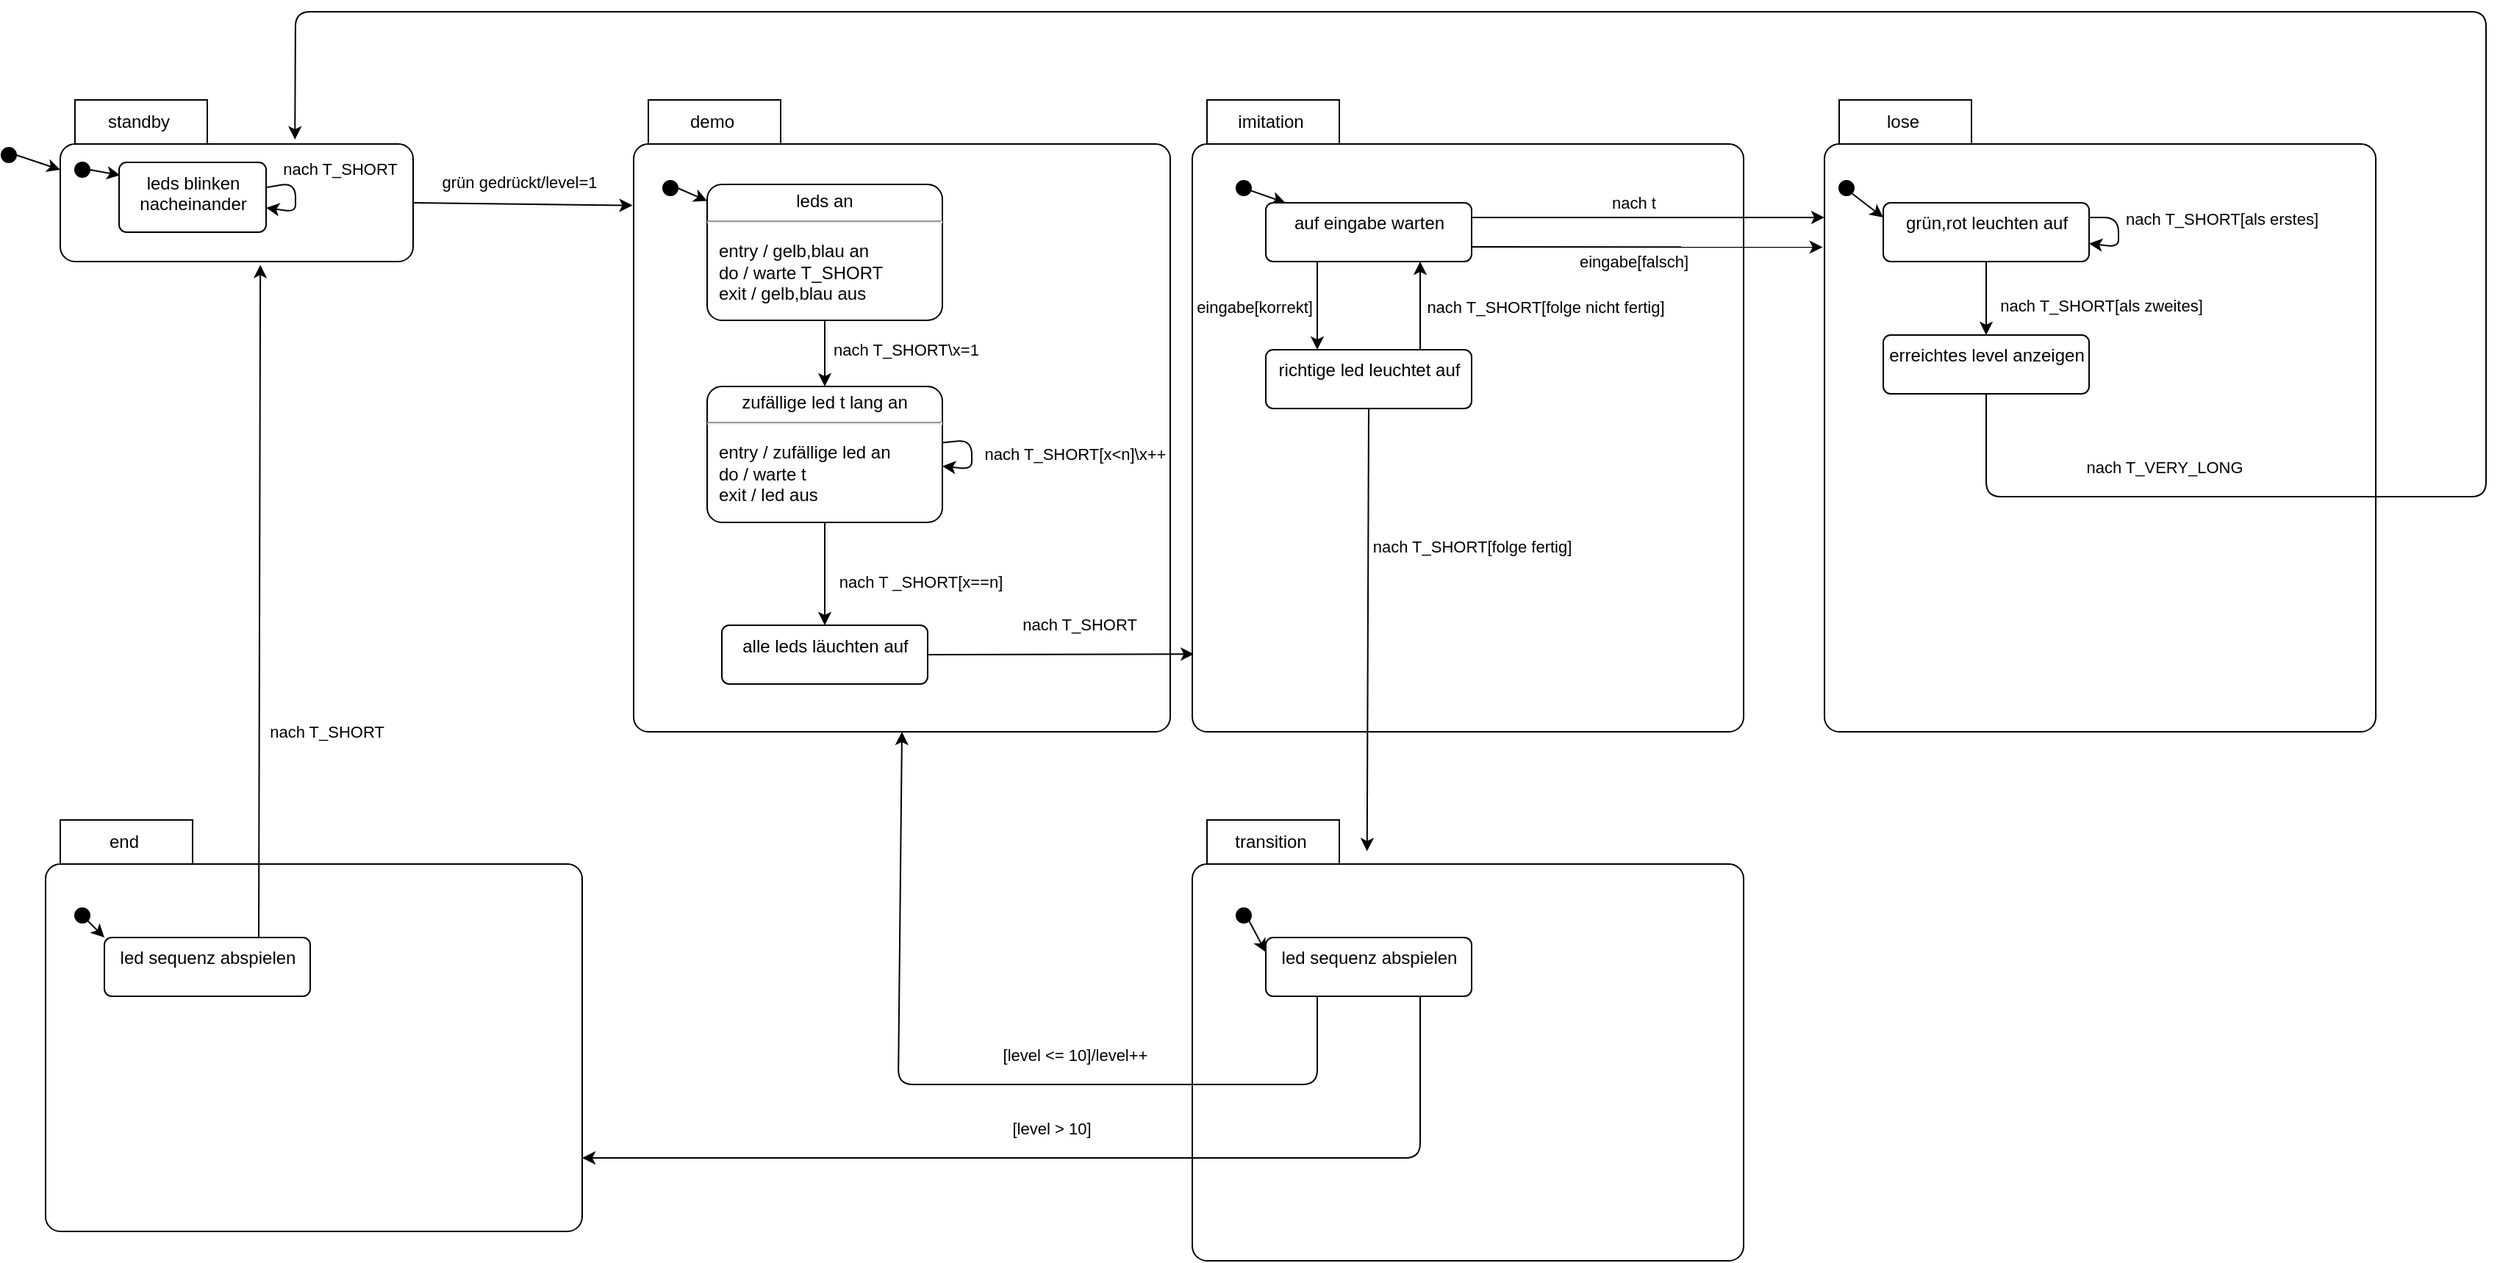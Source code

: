 <mxfile>
    <diagram id="D3IicqyF11kkm4o1MD9Q" name="Page-1">
        <mxGraphModel grid="1" page="1" gridSize="10" guides="1" tooltips="1" connect="1" arrows="1" fold="1" pageScale="1" pageWidth="850" pageHeight="1100" math="0" shadow="0">
            <root>
                <mxCell id="0"/>
                <mxCell id="1" parent="0"/>
                <mxCell id="29" style="edgeStyle=none;html=1;entryX=-0.002;entryY=0.167;entryDx=0;entryDy=0;entryPerimeter=0;exitX=0;exitY=0;exitDx=240;exitDy=70;exitPerimeter=0;" parent="1" source="10" target="27" edge="1">
                    <mxGeometry relative="1" as="geometry"/>
                </mxCell>
                <mxCell id="33" value="grün gedrückt/level=1" style="edgeLabel;html=1;align=center;verticalAlign=middle;resizable=0;points=[];" parent="29" vertex="1" connectable="0">
                    <mxGeometry x="0.108" relative="1" as="geometry">
                        <mxPoint x="-11" y="-15" as="offset"/>
                    </mxGeometry>
                </mxCell>
                <mxCell id="10" value="standby" style="shape=folder;align=center;verticalAlign=middle;fontStyle=0;tabWidth=100;tabHeight=30;tabPosition=left;html=1;boundedLbl=1;labelInHeader=1;rounded=1;absoluteArcSize=1;arcSize=10;" parent="1" vertex="1">
                    <mxGeometry x="120" y="100" width="240" height="110" as="geometry"/>
                </mxCell>
                <mxCell id="12" value="leds blinken&lt;br&gt;nacheinander" style="html=1;align=center;verticalAlign=top;rounded=1;absoluteArcSize=1;arcSize=10;dashed=0;" parent="1" vertex="1">
                    <mxGeometry x="160" y="142.5" width="100" height="47.5" as="geometry"/>
                </mxCell>
                <mxCell id="23" style="edgeStyle=none;html=1;exitX=1;exitY=0.5;exitDx=0;exitDy=0;entryX=0.007;entryY=0.183;entryDx=0;entryDy=0;entryPerimeter=0;" parent="1" source="18" target="12" edge="1">
                    <mxGeometry relative="1" as="geometry"/>
                </mxCell>
                <mxCell id="18" value="" style="ellipse;fillColor=strokeColor;" parent="1" vertex="1">
                    <mxGeometry x="130" y="142.5" width="10" height="10" as="geometry"/>
                </mxCell>
                <mxCell id="22" style="edgeStyle=none;html=1;exitX=1;exitY=0.5;exitDx=0;exitDy=0;entryX=0;entryY=0;entryDx=0;entryDy=47.5;entryPerimeter=0;" parent="1" source="19" target="10" edge="1">
                    <mxGeometry relative="1" as="geometry"/>
                </mxCell>
                <mxCell id="19" value="" style="ellipse;fillColor=strokeColor;" parent="1" vertex="1">
                    <mxGeometry x="80" y="132.5" width="10" height="10" as="geometry"/>
                </mxCell>
                <mxCell id="27" value="demo" style="shape=folder;align=center;verticalAlign=middle;fontStyle=0;tabWidth=100;tabHeight=30;tabPosition=left;html=1;boundedLbl=1;labelInHeader=1;rounded=1;absoluteArcSize=1;arcSize=10;" parent="1" vertex="1">
                    <mxGeometry x="510" y="100" width="365" height="430" as="geometry"/>
                </mxCell>
                <mxCell id="38" style="edgeStyle=none;html=1;exitX=0.998;exitY=0.36;exitDx=0;exitDy=0;exitPerimeter=0;" parent="1" source="12" target="12" edge="1">
                    <mxGeometry relative="1" as="geometry"/>
                </mxCell>
                <mxCell id="39" value="nach T_SHORT" style="edgeLabel;html=1;align=center;verticalAlign=middle;resizable=0;points=[];" parent="38" vertex="1" connectable="0">
                    <mxGeometry x="-0.517" y="-2" relative="1" as="geometry">
                        <mxPoint x="35" y="-12" as="offset"/>
                    </mxGeometry>
                </mxCell>
                <mxCell id="46" style="edgeStyle=none;html=1;" parent="1" source="51" target="53" edge="1">
                    <mxGeometry relative="1" as="geometry">
                        <mxPoint x="640" y="192.5" as="sourcePoint"/>
                        <mxPoint x="555" y="350.0" as="targetPoint"/>
                    </mxGeometry>
                </mxCell>
                <mxCell id="47" value="nach T_SHORT\x=1" style="edgeLabel;html=1;align=center;verticalAlign=middle;resizable=0;points=[];" parent="46" vertex="1" connectable="0">
                    <mxGeometry x="-0.562" y="1" relative="1" as="geometry">
                        <mxPoint x="54" y="10" as="offset"/>
                    </mxGeometry>
                </mxCell>
                <mxCell id="42" style="edgeStyle=none;html=1;exitX=1;exitY=0.5;exitDx=0;exitDy=0;" parent="1" source="41" target="51" edge="1">
                    <mxGeometry relative="1" as="geometry">
                        <mxPoint x="570" y="162.5" as="targetPoint"/>
                    </mxGeometry>
                </mxCell>
                <mxCell id="41" value="" style="ellipse;fillColor=strokeColor;" parent="1" vertex="1">
                    <mxGeometry x="530" y="155" width="10" height="10" as="geometry"/>
                </mxCell>
                <mxCell id="49" style="edgeStyle=none;html=1;entryX=0.5;entryY=0;entryDx=0;entryDy=0;" parent="1" source="53" target="48" edge="1">
                    <mxGeometry relative="1" as="geometry">
                        <mxPoint x="540" y="520" as="sourcePoint"/>
                    </mxGeometry>
                </mxCell>
                <mxCell id="50" value="nach T _SHORT[x==n]" style="edgeLabel;html=1;align=center;verticalAlign=middle;resizable=0;points=[];" parent="49" vertex="1" connectable="0">
                    <mxGeometry x="-0.407" y="1" relative="1" as="geometry">
                        <mxPoint x="64" y="19" as="offset"/>
                    </mxGeometry>
                </mxCell>
                <mxCell id="44" style="edgeStyle=none;html=1;" parent="1" source="53" target="53" edge="1">
                    <mxGeometry relative="1" as="geometry">
                        <mxPoint x="730" y="440.0" as="sourcePoint"/>
                        <mxPoint x="730" y="457.778" as="targetPoint"/>
                    </mxGeometry>
                </mxCell>
                <mxCell id="45" value="nach T_SHORT[x&amp;lt;n]\x++" style="edgeLabel;html=1;align=center;verticalAlign=middle;resizable=0;points=[];" parent="44" vertex="1" connectable="0">
                    <mxGeometry x="-0.197" y="-1" relative="1" as="geometry">
                        <mxPoint x="71" y="6" as="offset"/>
                    </mxGeometry>
                </mxCell>
                <mxCell id="57" style="edgeStyle=none;html=1;exitX=1;exitY=0.5;exitDx=0;exitDy=0;entryX=0.003;entryY=0.877;entryDx=0;entryDy=0;entryPerimeter=0;" parent="1" source="48" target="55" edge="1">
                    <mxGeometry relative="1" as="geometry"/>
                </mxCell>
                <mxCell id="58" value="nach T_SHORT" style="edgeLabel;html=1;align=center;verticalAlign=middle;resizable=0;points=[];" parent="57" vertex="1" connectable="0">
                    <mxGeometry x="0.389" relative="1" as="geometry">
                        <mxPoint x="-23" y="-20" as="offset"/>
                    </mxGeometry>
                </mxCell>
                <mxCell id="48" value="alle leds läuchten auf" style="html=1;align=center;verticalAlign=top;rounded=1;absoluteArcSize=1;arcSize=10;dashed=0;" parent="1" vertex="1">
                    <mxGeometry x="570" y="457.5" width="140" height="40" as="geometry"/>
                </mxCell>
                <mxCell id="51" value="&lt;p style=&quot;margin:0px;margin-top:4px;text-align:center;&quot;&gt;&lt;span style=&quot;&quot;&gt;leds an&lt;/span&gt;&lt;br&gt;&lt;/p&gt;&lt;hr&gt;&lt;p&gt;&lt;/p&gt;&lt;p style=&quot;margin:0px;margin-left:8px;text-align:left;&quot;&gt;entry / gelb,blau an&amp;nbsp;&lt;br&gt;do / warte T_SHORT&lt;br&gt;exit / gelb,blau aus&lt;/p&gt;" style="shape=mxgraph.sysml.simpleState;html=1;overflow=fill;whiteSpace=wrap;align=center;" parent="1" vertex="1">
                    <mxGeometry x="560" y="157.5" width="160" height="92.5" as="geometry"/>
                </mxCell>
                <mxCell id="53" value="&lt;p style=&quot;margin:0px;margin-top:4px;text-align:center;&quot;&gt;zufällige led t lang an&lt;/p&gt;&lt;hr&gt;&lt;p&gt;&lt;/p&gt;&lt;p style=&quot;margin:0px;margin-left:8px;text-align:left;&quot;&gt;entry / zufällige led an&amp;nbsp;&lt;br&gt;do / warte t&lt;br&gt;exit / led aus&lt;/p&gt;" style="shape=mxgraph.sysml.simpleState;html=1;overflow=fill;whiteSpace=wrap;align=center;" parent="1" vertex="1">
                    <mxGeometry x="560" y="295" width="160" height="92.5" as="geometry"/>
                </mxCell>
                <mxCell id="55" value="imitation" style="shape=folder;align=center;verticalAlign=middle;fontStyle=0;tabWidth=100;tabHeight=30;tabPosition=left;html=1;boundedLbl=1;labelInHeader=1;rounded=1;absoluteArcSize=1;arcSize=10;" parent="1" vertex="1">
                    <mxGeometry x="890" y="100" width="375" height="430" as="geometry"/>
                </mxCell>
                <mxCell id="63" value="" style="edgeStyle=none;html=1;" parent="1" source="59" target="61" edge="1">
                    <mxGeometry relative="1" as="geometry"/>
                </mxCell>
                <mxCell id="59" value="" style="ellipse;fillColor=strokeColor;" parent="1" vertex="1">
                    <mxGeometry x="920" y="155" width="10" height="10" as="geometry"/>
                </mxCell>
                <mxCell id="64" style="edgeStyle=none;html=1;exitX=1;exitY=0.25;exitDx=0;exitDy=0;entryX=0;entryY=0.186;entryDx=0;entryDy=0;entryPerimeter=0;" parent="1" source="61" edge="1" target="76">
                    <mxGeometry relative="1" as="geometry">
                        <mxPoint x="1320" y="180" as="targetPoint"/>
                    </mxGeometry>
                </mxCell>
                <mxCell id="65" value="nach t" style="edgeLabel;html=1;align=center;verticalAlign=middle;resizable=0;points=[];" parent="64" vertex="1" connectable="0">
                    <mxGeometry x="-0.458" y="1" relative="1" as="geometry">
                        <mxPoint x="45" y="-9" as="offset"/>
                    </mxGeometry>
                </mxCell>
                <mxCell id="67" style="edgeStyle=none;html=1;exitX=1;exitY=0.75;exitDx=0;exitDy=0;entryX=-0.003;entryY=0.233;entryDx=0;entryDy=0;entryPerimeter=0;" parent="1" source="61" edge="1" target="76">
                    <mxGeometry relative="1" as="geometry">
                        <mxPoint x="1320" y="200.241" as="targetPoint"/>
                    </mxGeometry>
                </mxCell>
                <mxCell id="68" value="eingabe[falsch]" style="edgeLabel;html=1;align=center;verticalAlign=middle;resizable=0;points=[];" parent="67" vertex="1" connectable="0">
                    <mxGeometry x="-0.182" y="1" relative="1" as="geometry">
                        <mxPoint x="12" y="11" as="offset"/>
                    </mxGeometry>
                </mxCell>
                <mxCell id="70" style="edgeStyle=none;html=1;exitX=0.25;exitY=1;exitDx=0;exitDy=0;entryX=0.25;entryY=0;entryDx=0;entryDy=0;" parent="1" source="61" target="69" edge="1">
                    <mxGeometry relative="1" as="geometry"/>
                </mxCell>
                <mxCell id="71" value="eingabe[korrekt]" style="edgeLabel;html=1;align=center;verticalAlign=middle;resizable=0;points=[];" parent="70" vertex="1" connectable="0">
                    <mxGeometry x="-0.291" relative="1" as="geometry">
                        <mxPoint x="-43" y="9" as="offset"/>
                    </mxGeometry>
                </mxCell>
                <mxCell id="61" value="auf eingabe warten" style="html=1;align=center;verticalAlign=top;rounded=1;absoluteArcSize=1;arcSize=10;dashed=0;" parent="1" vertex="1">
                    <mxGeometry x="940" y="170" width="140" height="40" as="geometry"/>
                </mxCell>
                <mxCell id="72" style="edgeStyle=none;html=1;exitX=0.75;exitY=0;exitDx=0;exitDy=0;entryX=0.75;entryY=1;entryDx=0;entryDy=0;" parent="1" source="69" target="61" edge="1">
                    <mxGeometry relative="1" as="geometry"/>
                </mxCell>
                <mxCell id="73" value="nach T_SHORT[folge nicht fertig]" style="edgeLabel;html=1;align=center;verticalAlign=middle;resizable=0;points=[];" parent="72" vertex="1" connectable="0">
                    <mxGeometry x="0.291" y="-1" relative="1" as="geometry">
                        <mxPoint x="84" y="9" as="offset"/>
                    </mxGeometry>
                </mxCell>
                <mxCell id="74" style="edgeStyle=none;html=1;exitX=0.5;exitY=1;exitDx=0;exitDy=0;entryX=0.317;entryY=0.071;entryDx=0;entryDy=0;entryPerimeter=0;" parent="1" source="69" edge="1" target="90">
                    <mxGeometry relative="1" as="geometry">
                        <mxPoint x="1010" y="590" as="targetPoint"/>
                    </mxGeometry>
                </mxCell>
                <mxCell id="75" value="nach T_SHORT[folge fertig]" style="edgeLabel;html=1;align=center;verticalAlign=middle;resizable=0;points=[];" parent="74" vertex="1" connectable="0">
                    <mxGeometry x="-0.629" relative="1" as="geometry">
                        <mxPoint x="70" y="38" as="offset"/>
                    </mxGeometry>
                </mxCell>
                <mxCell id="69" value="richtige led leuchtet auf" style="html=1;align=center;verticalAlign=top;rounded=1;absoluteArcSize=1;arcSize=10;dashed=0;" parent="1" vertex="1">
                    <mxGeometry x="940" y="270" width="140" height="40" as="geometry"/>
                </mxCell>
                <mxCell id="76" value="lose" style="shape=folder;align=center;verticalAlign=middle;fontStyle=0;tabWidth=100;tabHeight=30;tabPosition=left;html=1;boundedLbl=1;labelInHeader=1;rounded=1;absoluteArcSize=1;arcSize=10;" vertex="1" parent="1">
                    <mxGeometry x="1320" y="100" width="375" height="430" as="geometry"/>
                </mxCell>
                <mxCell id="82" style="edgeStyle=none;html=1;exitX=1;exitY=1;exitDx=0;exitDy=0;entryX=0;entryY=0.25;entryDx=0;entryDy=0;" edge="1" parent="1" source="77" target="81">
                    <mxGeometry relative="1" as="geometry"/>
                </mxCell>
                <mxCell id="77" value="" style="ellipse;fillColor=strokeColor;" vertex="1" parent="1">
                    <mxGeometry x="1330" y="155" width="10" height="10" as="geometry"/>
                </mxCell>
                <mxCell id="86" style="edgeStyle=none;html=1;exitX=0.5;exitY=1;exitDx=0;exitDy=0;entryX=0.5;entryY=0;entryDx=0;entryDy=0;" edge="1" parent="1" source="81" target="85">
                    <mxGeometry relative="1" as="geometry"/>
                </mxCell>
                <mxCell id="87" value="nach T_SHORT[als zweites]" style="edgeLabel;html=1;align=center;verticalAlign=middle;resizable=0;points=[];" vertex="1" connectable="0" parent="86">
                    <mxGeometry x="-0.526" y="1" relative="1" as="geometry">
                        <mxPoint x="77" y="18" as="offset"/>
                    </mxGeometry>
                </mxCell>
                <mxCell id="81" value="grün,rot leuchten auf" style="html=1;align=center;verticalAlign=top;rounded=1;absoluteArcSize=1;arcSize=10;dashed=0;" vertex="1" parent="1">
                    <mxGeometry x="1360" y="170" width="140" height="40" as="geometry"/>
                </mxCell>
                <mxCell id="83" style="edgeStyle=none;html=1;exitX=1;exitY=0.25;exitDx=0;exitDy=0;" edge="1" parent="1" source="81" target="81">
                    <mxGeometry relative="1" as="geometry"/>
                </mxCell>
                <mxCell id="84" value="nach T_SHORT[als erstes]" style="edgeLabel;html=1;align=center;verticalAlign=middle;resizable=0;points=[];" vertex="1" connectable="0" parent="83">
                    <mxGeometry x="-0.216" y="-1" relative="1" as="geometry">
                        <mxPoint x="71" y="-3" as="offset"/>
                    </mxGeometry>
                </mxCell>
                <mxCell id="88" style="edgeStyle=none;html=1;exitX=0.5;exitY=1;exitDx=0;exitDy=0;entryX=0.665;entryY=0.245;entryDx=0;entryDy=0;entryPerimeter=0;" edge="1" parent="1" source="85" target="10">
                    <mxGeometry relative="1" as="geometry">
                        <mxPoint x="280" y="50" as="targetPoint"/>
                        <Array as="points">
                            <mxPoint x="1430" y="370"/>
                            <mxPoint x="1770" y="370"/>
                            <mxPoint x="1770" y="40"/>
                            <mxPoint x="280" y="40"/>
                        </Array>
                    </mxGeometry>
                </mxCell>
                <mxCell id="89" value="nach T_VERY_LONG" style="edgeLabel;html=1;align=center;verticalAlign=middle;resizable=0;points=[];" vertex="1" connectable="0" parent="88">
                    <mxGeometry x="0.642" relative="1" as="geometry">
                        <mxPoint x="943" y="310" as="offset"/>
                    </mxGeometry>
                </mxCell>
                <mxCell id="85" value="erreichtes level anzeigen" style="html=1;align=center;verticalAlign=top;rounded=1;absoluteArcSize=1;arcSize=10;dashed=0;" vertex="1" parent="1">
                    <mxGeometry x="1360" y="260" width="140" height="40" as="geometry"/>
                </mxCell>
                <mxCell id="90" value="transition" style="shape=folder;align=center;verticalAlign=middle;fontStyle=0;tabWidth=100;tabHeight=30;tabPosition=left;html=1;boundedLbl=1;labelInHeader=1;rounded=1;absoluteArcSize=1;arcSize=10;" vertex="1" parent="1">
                    <mxGeometry x="890" y="590" width="375" height="300" as="geometry"/>
                </mxCell>
                <mxCell id="94" style="edgeStyle=none;html=1;exitX=0.25;exitY=1;exitDx=0;exitDy=0;entryX=0.5;entryY=1;entryDx=0;entryDy=0;entryPerimeter=0;" edge="1" parent="1" source="91" target="27">
                    <mxGeometry relative="1" as="geometry">
                        <Array as="points">
                            <mxPoint x="975" y="770"/>
                            <mxPoint x="690" y="770"/>
                        </Array>
                    </mxGeometry>
                </mxCell>
                <mxCell id="95" value="[level &amp;lt;= 10]/level++" style="edgeLabel;html=1;align=center;verticalAlign=middle;resizable=0;points=[];" vertex="1" connectable="0" parent="94">
                    <mxGeometry x="-0.135" y="1" relative="1" as="geometry">
                        <mxPoint x="28" y="-21" as="offset"/>
                    </mxGeometry>
                </mxCell>
                <mxCell id="96" style="edgeStyle=none;html=1;exitX=0.75;exitY=1;exitDx=0;exitDy=0;entryX=0;entryY=0;entryDx=365;entryDy=230;entryPerimeter=0;" edge="1" parent="1" source="91" target="98">
                    <mxGeometry relative="1" as="geometry">
                        <mxPoint x="830.0" y="920" as="targetPoint"/>
                        <Array as="points">
                            <mxPoint x="1045" y="820"/>
                        </Array>
                    </mxGeometry>
                </mxCell>
                <mxCell id="97" value="[level &amp;gt; 10]" style="edgeLabel;html=1;align=center;verticalAlign=middle;resizable=0;points=[];" vertex="1" connectable="0" parent="96">
                    <mxGeometry x="0.675" y="2" relative="1" as="geometry">
                        <mxPoint x="208" y="-22" as="offset"/>
                    </mxGeometry>
                </mxCell>
                <mxCell id="91" value="led sequenz abspielen" style="html=1;align=center;verticalAlign=top;rounded=1;absoluteArcSize=1;arcSize=10;dashed=0;" vertex="1" parent="1">
                    <mxGeometry x="940" y="670" width="140" height="40" as="geometry"/>
                </mxCell>
                <mxCell id="93" style="edgeStyle=none;html=1;exitX=1;exitY=1;exitDx=0;exitDy=0;entryX=0;entryY=0.25;entryDx=0;entryDy=0;" edge="1" parent="1" source="92" target="91">
                    <mxGeometry relative="1" as="geometry"/>
                </mxCell>
                <mxCell id="92" value="" style="ellipse;fillColor=strokeColor;" vertex="1" parent="1">
                    <mxGeometry x="920" y="650" width="10" height="10" as="geometry"/>
                </mxCell>
                <mxCell id="98" value="end" style="shape=folder;align=center;verticalAlign=middle;fontStyle=0;tabWidth=100;tabHeight=30;tabPosition=left;html=1;boundedLbl=1;labelInHeader=1;rounded=1;absoluteArcSize=1;arcSize=10;" vertex="1" parent="1">
                    <mxGeometry x="110" y="590" width="365" height="280" as="geometry"/>
                </mxCell>
                <mxCell id="101" style="edgeStyle=none;html=1;exitX=1;exitY=1;exitDx=0;exitDy=0;entryX=0;entryY=0;entryDx=0;entryDy=0;" edge="1" parent="1" source="99" target="100">
                    <mxGeometry relative="1" as="geometry"/>
                </mxCell>
                <mxCell id="99" value="" style="ellipse;fillColor=strokeColor;" vertex="1" parent="1">
                    <mxGeometry x="130" y="650" width="10" height="10" as="geometry"/>
                </mxCell>
                <mxCell id="102" style="edgeStyle=none;html=1;exitX=0.75;exitY=0;exitDx=0;exitDy=0;entryX=0.567;entryY=1.02;entryDx=0;entryDy=0;entryPerimeter=0;" edge="1" parent="1" source="100" target="10">
                    <mxGeometry relative="1" as="geometry"/>
                </mxCell>
                <mxCell id="103" value="nach T_SHORT" style="edgeLabel;html=1;align=center;verticalAlign=middle;resizable=0;points=[];" vertex="1" connectable="0" parent="102">
                    <mxGeometry x="-0.316" y="-2" relative="1" as="geometry">
                        <mxPoint x="43" y="16" as="offset"/>
                    </mxGeometry>
                </mxCell>
                <mxCell id="100" value="led sequenz abspielen" style="html=1;align=center;verticalAlign=top;rounded=1;absoluteArcSize=1;arcSize=10;dashed=0;" vertex="1" parent="1">
                    <mxGeometry x="150" y="670" width="140" height="40" as="geometry"/>
                </mxCell>
            </root>
        </mxGraphModel>
    </diagram>
    <diagram id="7xVre9q5aTHMmVUL6bVX" name="simple">
        <mxGraphModel dx="562" dy="779" grid="1" gridSize="10" guides="1" tooltips="1" connect="1" arrows="1" fold="1" page="1" pageScale="1" pageWidth="850" pageHeight="1100" math="0" shadow="0">
            <root>
                <mxCell id="0"/>
                <mxCell id="1" parent="0"/>
                <mxCell id="D8IjYl778lcUMwF5yj8K-8" style="edgeStyle=none;html=1;exitX=1;exitY=1;exitDx=0;exitDy=0;entryX=0;entryY=0.25;entryDx=0;entryDy=0;" edge="1" parent="1" source="D8IjYl778lcUMwF5yj8K-1" target="D8IjYl778lcUMwF5yj8K-2">
                    <mxGeometry relative="1" as="geometry"/>
                </mxCell>
                <mxCell id="D8IjYl778lcUMwF5yj8K-1" value="" style="shape=ellipse;html=1;fillColor=strokeColor;fontSize=18;fontColor=#ffffff;" vertex="1" parent="1">
                    <mxGeometry x="50" y="110" width="10" height="10" as="geometry"/>
                </mxCell>
                <mxCell id="D8IjYl778lcUMwF5yj8K-9" style="edgeStyle=none;html=1;exitX=1;exitY=0.5;exitDx=0;exitDy=0;entryX=0;entryY=0.5;entryDx=0;entryDy=0;" edge="1" parent="1" source="D8IjYl778lcUMwF5yj8K-2" target="D8IjYl778lcUMwF5yj8K-3">
                    <mxGeometry relative="1" as="geometry"/>
                </mxCell>
                <mxCell id="D8IjYl778lcUMwF5yj8K-10" value="güner Knopf/level=1" style="edgeLabel;html=1;align=center;verticalAlign=middle;resizable=0;points=[];" vertex="1" connectable="0" parent="D8IjYl778lcUMwF5yj8K-9">
                    <mxGeometry x="-0.203" y="-1" relative="1" as="geometry">
                        <mxPoint x="13" y="-11" as="offset"/>
                    </mxGeometry>
                </mxCell>
                <mxCell id="D8IjYl778lcUMwF5yj8K-2" value="standby" style="html=1;align=center;verticalAlign=top;rounded=1;absoluteArcSize=1;arcSize=10;dashed=0;" vertex="1" parent="1">
                    <mxGeometry x="80" y="120" width="140" height="40" as="geometry"/>
                </mxCell>
                <mxCell id="D8IjYl778lcUMwF5yj8K-11" style="edgeStyle=none;html=1;exitX=1;exitY=0.5;exitDx=0;exitDy=0;entryX=0;entryY=0.5;entryDx=0;entryDy=0;" edge="1" parent="1" source="D8IjYl778lcUMwF5yj8K-3" target="D8IjYl778lcUMwF5yj8K-4">
                    <mxGeometry relative="1" as="geometry"/>
                </mxCell>
                <mxCell id="D8IjYl778lcUMwF5yj8K-12" value="nach T_SHORT" style="edgeLabel;html=1;align=center;verticalAlign=middle;resizable=0;points=[];" vertex="1" connectable="0" parent="D8IjYl778lcUMwF5yj8K-11">
                    <mxGeometry x="0.216" y="1" relative="1" as="geometry">
                        <mxPoint x="-11" y="-9" as="offset"/>
                    </mxGeometry>
                </mxCell>
                <mxCell id="D8IjYl778lcUMwF5yj8K-3" value="demonstration" style="html=1;align=center;verticalAlign=top;rounded=1;absoluteArcSize=1;arcSize=10;dashed=0;" vertex="1" parent="1">
                    <mxGeometry x="355" y="120" width="140" height="40" as="geometry"/>
                </mxCell>
                <mxCell id="D8IjYl778lcUMwF5yj8K-13" style="edgeStyle=none;html=1;exitX=0.75;exitY=1;exitDx=0;exitDy=0;" edge="1" parent="1" source="D8IjYl778lcUMwF5yj8K-4" target="D8IjYl778lcUMwF5yj8K-5">
                    <mxGeometry relative="1" as="geometry"/>
                </mxCell>
                <mxCell id="D8IjYl778lcUMwF5yj8K-14" value="[fehler]" style="edgeLabel;html=1;align=center;verticalAlign=middle;resizable=0;points=[];" vertex="1" connectable="0" parent="D8IjYl778lcUMwF5yj8K-13">
                    <mxGeometry x="-0.312" y="4" relative="1" as="geometry">
                        <mxPoint x="11" y="21" as="offset"/>
                    </mxGeometry>
                </mxCell>
                <mxCell id="D8IjYl778lcUMwF5yj8K-15" style="edgeStyle=none;html=1;exitX=0.25;exitY=1;exitDx=0;exitDy=0;entryX=0.75;entryY=0;entryDx=0;entryDy=0;" edge="1" parent="1" source="D8IjYl778lcUMwF5yj8K-4" target="D8IjYl778lcUMwF5yj8K-6">
                    <mxGeometry relative="1" as="geometry"/>
                </mxCell>
                <mxCell id="D8IjYl778lcUMwF5yj8K-16" value="[alle korrekt]" style="edgeLabel;html=1;align=center;verticalAlign=middle;resizable=0;points=[];" vertex="1" connectable="0" parent="D8IjYl778lcUMwF5yj8K-15">
                    <mxGeometry x="-0.223" y="2" relative="1" as="geometry">
                        <mxPoint x="-6" y="12" as="offset"/>
                    </mxGeometry>
                </mxCell>
                <mxCell id="D8IjYl778lcUMwF5yj8K-4" value="imitation" style="html=1;align=center;verticalAlign=top;rounded=1;absoluteArcSize=1;arcSize=10;dashed=0;" vertex="1" parent="1">
                    <mxGeometry x="620" y="120" width="140" height="40" as="geometry"/>
                </mxCell>
                <mxCell id="D8IjYl778lcUMwF5yj8K-22" style="edgeStyle=none;html=1;exitX=0.5;exitY=1;exitDx=0;exitDy=0;entryX=0.25;entryY=1;entryDx=0;entryDy=0;" edge="1" parent="1" source="D8IjYl778lcUMwF5yj8K-5" target="D8IjYl778lcUMwF5yj8K-2">
                    <mxGeometry relative="1" as="geometry">
                        <Array as="points">
                            <mxPoint x="830" y="350"/>
                            <mxPoint x="115" y="350"/>
                        </Array>
                    </mxGeometry>
                </mxCell>
                <mxCell id="D8IjYl778lcUMwF5yj8K-5" value="loss" style="html=1;align=center;verticalAlign=top;rounded=1;absoluteArcSize=1;arcSize=10;dashed=0;" vertex="1" parent="1">
                    <mxGeometry x="760" y="280" width="140" height="40" as="geometry"/>
                </mxCell>
                <mxCell id="D8IjYl778lcUMwF5yj8K-17" style="edgeStyle=none;html=1;exitX=0.25;exitY=0;exitDx=0;exitDy=0;entryX=0.5;entryY=1;entryDx=0;entryDy=0;" edge="1" parent="1" source="D8IjYl778lcUMwF5yj8K-6" target="D8IjYl778lcUMwF5yj8K-3">
                    <mxGeometry relative="1" as="geometry"/>
                </mxCell>
                <mxCell id="D8IjYl778lcUMwF5yj8K-18" value="[level&amp;lt;=10]\level++" style="edgeLabel;html=1;align=center;verticalAlign=middle;resizable=0;points=[];" vertex="1" connectable="0" parent="D8IjYl778lcUMwF5yj8K-17">
                    <mxGeometry x="-0.304" y="-2" relative="1" as="geometry">
                        <mxPoint x="-9" y="-17" as="offset"/>
                    </mxGeometry>
                </mxCell>
                <mxCell id="D8IjYl778lcUMwF5yj8K-19" style="edgeStyle=none;html=1;exitX=0;exitY=0.5;exitDx=0;exitDy=0;" edge="1" parent="1" source="D8IjYl778lcUMwF5yj8K-6" target="D8IjYl778lcUMwF5yj8K-7">
                    <mxGeometry relative="1" as="geometry"/>
                </mxCell>
                <mxCell id="D8IjYl778lcUMwF5yj8K-20" value="[level==10]" style="edgeLabel;html=1;align=center;verticalAlign=middle;resizable=0;points=[];" vertex="1" connectable="0" parent="D8IjYl778lcUMwF5yj8K-19">
                    <mxGeometry x="0.467" y="-1" relative="1" as="geometry">
                        <mxPoint x="28" y="-9" as="offset"/>
                    </mxGeometry>
                </mxCell>
                <mxCell id="D8IjYl778lcUMwF5yj8K-6" value="transition" style="html=1;align=center;verticalAlign=top;rounded=1;absoluteArcSize=1;arcSize=10;dashed=0;" vertex="1" parent="1">
                    <mxGeometry x="470" y="280" width="140" height="40" as="geometry"/>
                </mxCell>
                <mxCell id="D8IjYl778lcUMwF5yj8K-21" style="edgeStyle=none;html=1;exitX=0.25;exitY=0;exitDx=0;exitDy=0;entryX=0.75;entryY=1;entryDx=0;entryDy=0;" edge="1" parent="1" source="D8IjYl778lcUMwF5yj8K-7" target="D8IjYl778lcUMwF5yj8K-2">
                    <mxGeometry relative="1" as="geometry"/>
                </mxCell>
                <mxCell id="D8IjYl778lcUMwF5yj8K-7" value="end" style="html=1;align=center;verticalAlign=top;rounded=1;absoluteArcSize=1;arcSize=10;dashed=0;" vertex="1" parent="1">
                    <mxGeometry x="210" y="280" width="140" height="40" as="geometry"/>
                </mxCell>
            </root>
        </mxGraphModel>
    </diagram>
</mxfile>
